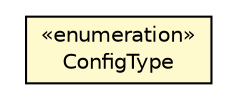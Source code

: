 #!/usr/local/bin/dot
#
# Class diagram 
# Generated by UMLGraph version 5.1 (http://www.umlgraph.org/)
#

digraph G {
	edge [fontname="Helvetica",fontsize=10,labelfontname="Helvetica",labelfontsize=10];
	node [fontname="Helvetica",fontsize=10,shape=plaintext];
	nodesep=0.25;
	ranksep=0.5;
	// com.connectlife.coreserver.config.ConfigItem.ConfigType
	c1095 [label=<<table title="com.connectlife.coreserver.config.ConfigItem.ConfigType" border="0" cellborder="1" cellspacing="0" cellpadding="2" port="p" bgcolor="lemonChiffon" href="./ConfigItem.ConfigType.html">
		<tr><td><table border="0" cellspacing="0" cellpadding="1">
<tr><td align="center" balign="center"> &#171;enumeration&#187; </td></tr>
<tr><td align="center" balign="center"> ConfigType </td></tr>
		</table></td></tr>
		</table>>, fontname="Helvetica", fontcolor="black", fontsize=10.0];
}

